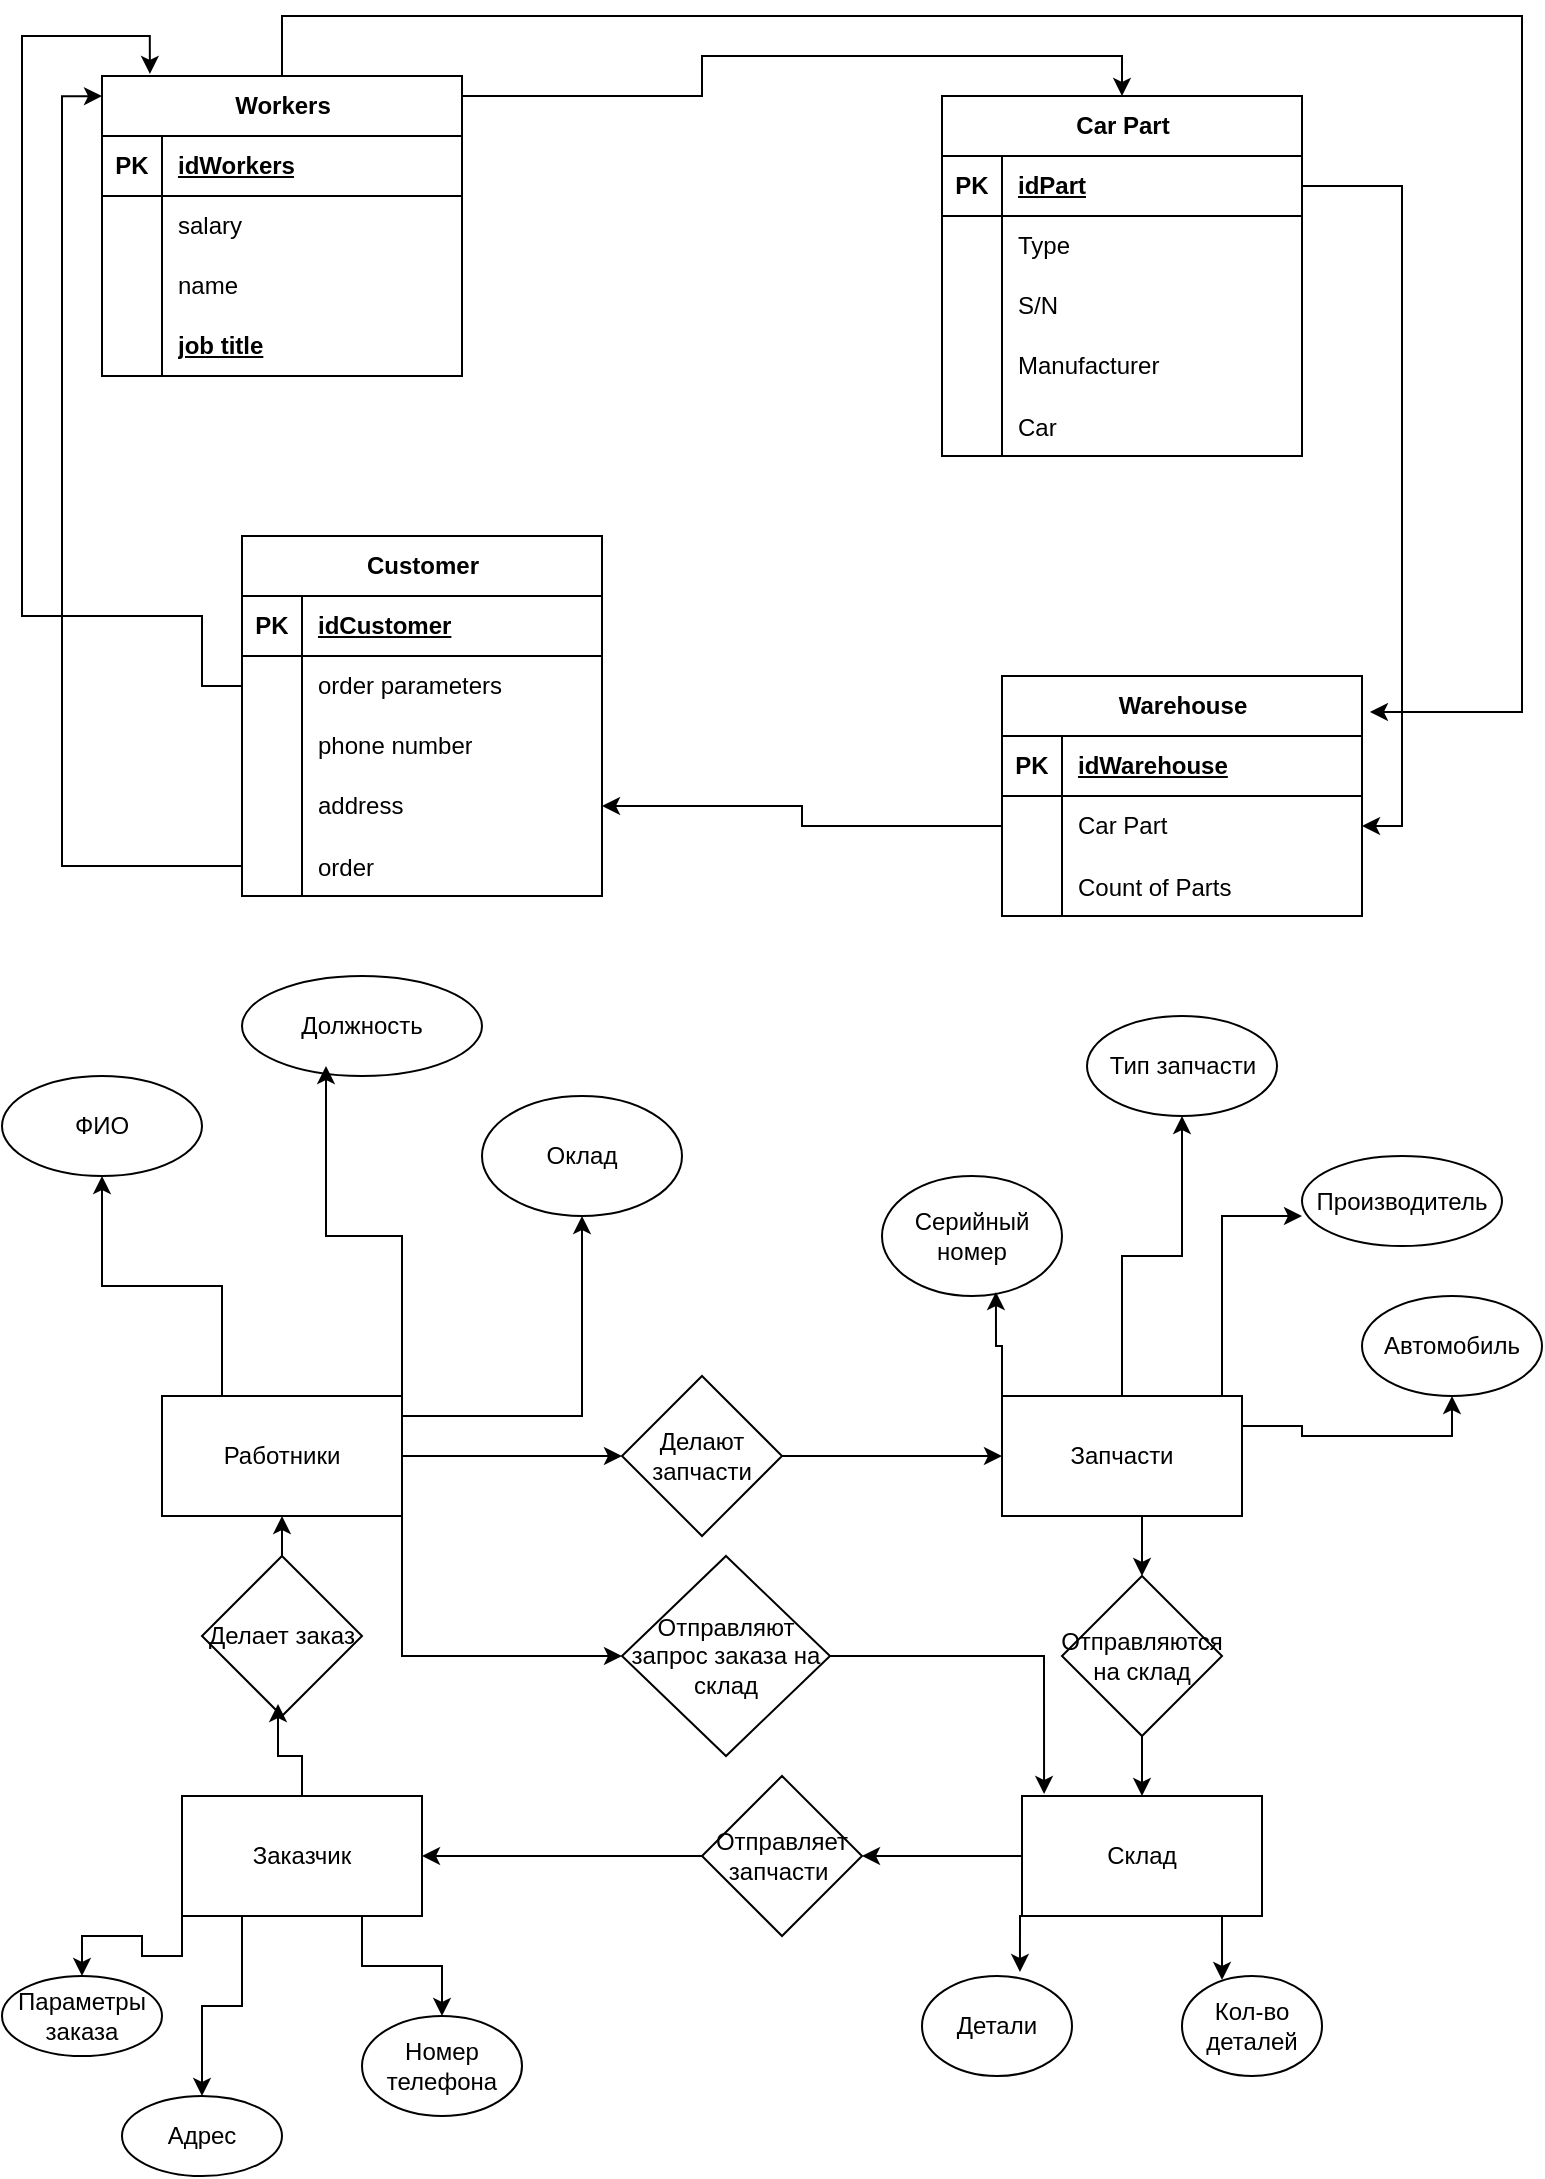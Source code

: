 <mxfile version="26.0.14">
  <diagram name="Страница — 1" id="P5jFS-la0cLFhOFKXk2R">
    <mxGraphModel dx="1290" dy="522" grid="1" gridSize="10" guides="1" tooltips="1" connect="1" arrows="1" fold="1" page="1" pageScale="1" pageWidth="827" pageHeight="1169" math="0" shadow="0">
      <root>
        <mxCell id="0" />
        <mxCell id="1" parent="0" />
        <mxCell id="gmik6YR2Ss4Xsw0ALlSQ-28" value="Workers" style="shape=table;startSize=30;container=1;collapsible=1;childLayout=tableLayout;fixedRows=1;rowLines=0;fontStyle=1;align=center;resizeLast=1;html=1;" parent="1" vertex="1">
          <mxGeometry x="60" y="40" width="180" height="150" as="geometry" />
        </mxCell>
        <mxCell id="gmik6YR2Ss4Xsw0ALlSQ-29" value="" style="shape=tableRow;horizontal=0;startSize=0;swimlaneHead=0;swimlaneBody=0;fillColor=none;collapsible=0;dropTarget=0;points=[[0,0.5],[1,0.5]];portConstraint=eastwest;top=0;left=0;right=0;bottom=1;" parent="gmik6YR2Ss4Xsw0ALlSQ-28" vertex="1">
          <mxGeometry y="30" width="180" height="30" as="geometry" />
        </mxCell>
        <mxCell id="gmik6YR2Ss4Xsw0ALlSQ-30" value="PK" style="shape=partialRectangle;connectable=0;fillColor=none;top=0;left=0;bottom=0;right=0;fontStyle=1;overflow=hidden;whiteSpace=wrap;html=1;" parent="gmik6YR2Ss4Xsw0ALlSQ-29" vertex="1">
          <mxGeometry width="30" height="30" as="geometry">
            <mxRectangle width="30" height="30" as="alternateBounds" />
          </mxGeometry>
        </mxCell>
        <mxCell id="gmik6YR2Ss4Xsw0ALlSQ-31" value="idWorkers" style="shape=partialRectangle;connectable=0;fillColor=none;top=0;left=0;bottom=0;right=0;align=left;spacingLeft=6;fontStyle=5;overflow=hidden;whiteSpace=wrap;html=1;" parent="gmik6YR2Ss4Xsw0ALlSQ-29" vertex="1">
          <mxGeometry x="30" width="150" height="30" as="geometry">
            <mxRectangle width="150" height="30" as="alternateBounds" />
          </mxGeometry>
        </mxCell>
        <mxCell id="gmik6YR2Ss4Xsw0ALlSQ-32" value="" style="shape=tableRow;horizontal=0;startSize=0;swimlaneHead=0;swimlaneBody=0;fillColor=none;collapsible=0;dropTarget=0;points=[[0,0.5],[1,0.5]];portConstraint=eastwest;top=0;left=0;right=0;bottom=0;" parent="gmik6YR2Ss4Xsw0ALlSQ-28" vertex="1">
          <mxGeometry y="60" width="180" height="30" as="geometry" />
        </mxCell>
        <mxCell id="gmik6YR2Ss4Xsw0ALlSQ-33" value="" style="shape=partialRectangle;connectable=0;fillColor=none;top=0;left=0;bottom=0;right=0;editable=1;overflow=hidden;whiteSpace=wrap;html=1;" parent="gmik6YR2Ss4Xsw0ALlSQ-32" vertex="1">
          <mxGeometry width="30" height="30" as="geometry">
            <mxRectangle width="30" height="30" as="alternateBounds" />
          </mxGeometry>
        </mxCell>
        <mxCell id="gmik6YR2Ss4Xsw0ALlSQ-34" value="salary" style="shape=partialRectangle;connectable=0;fillColor=none;top=0;left=0;bottom=0;right=0;align=left;spacingLeft=6;overflow=hidden;whiteSpace=wrap;html=1;" parent="gmik6YR2Ss4Xsw0ALlSQ-32" vertex="1">
          <mxGeometry x="30" width="150" height="30" as="geometry">
            <mxRectangle width="150" height="30" as="alternateBounds" />
          </mxGeometry>
        </mxCell>
        <mxCell id="gmik6YR2Ss4Xsw0ALlSQ-35" value="" style="shape=tableRow;horizontal=0;startSize=0;swimlaneHead=0;swimlaneBody=0;fillColor=none;collapsible=0;dropTarget=0;points=[[0,0.5],[1,0.5]];portConstraint=eastwest;top=0;left=0;right=0;bottom=0;" parent="gmik6YR2Ss4Xsw0ALlSQ-28" vertex="1">
          <mxGeometry y="90" width="180" height="30" as="geometry" />
        </mxCell>
        <mxCell id="gmik6YR2Ss4Xsw0ALlSQ-36" value="" style="shape=partialRectangle;connectable=0;fillColor=none;top=0;left=0;bottom=0;right=0;editable=1;overflow=hidden;whiteSpace=wrap;html=1;" parent="gmik6YR2Ss4Xsw0ALlSQ-35" vertex="1">
          <mxGeometry width="30" height="30" as="geometry">
            <mxRectangle width="30" height="30" as="alternateBounds" />
          </mxGeometry>
        </mxCell>
        <mxCell id="gmik6YR2Ss4Xsw0ALlSQ-37" value="name" style="shape=partialRectangle;connectable=0;fillColor=none;top=0;left=0;bottom=0;right=0;align=left;spacingLeft=6;overflow=hidden;whiteSpace=wrap;html=1;" parent="gmik6YR2Ss4Xsw0ALlSQ-35" vertex="1">
          <mxGeometry x="30" width="150" height="30" as="geometry">
            <mxRectangle width="150" height="30" as="alternateBounds" />
          </mxGeometry>
        </mxCell>
        <mxCell id="gmik6YR2Ss4Xsw0ALlSQ-38" value="" style="shape=tableRow;horizontal=0;startSize=0;swimlaneHead=0;swimlaneBody=0;fillColor=none;collapsible=0;dropTarget=0;points=[[0,0.5],[1,0.5]];portConstraint=eastwest;top=0;left=0;right=0;bottom=0;" parent="gmik6YR2Ss4Xsw0ALlSQ-28" vertex="1">
          <mxGeometry y="120" width="180" height="30" as="geometry" />
        </mxCell>
        <mxCell id="gmik6YR2Ss4Xsw0ALlSQ-39" value="" style="shape=partialRectangle;connectable=0;fillColor=none;top=0;left=0;bottom=0;right=0;editable=1;overflow=hidden;whiteSpace=wrap;html=1;" parent="gmik6YR2Ss4Xsw0ALlSQ-38" vertex="1">
          <mxGeometry width="30" height="30" as="geometry">
            <mxRectangle width="30" height="30" as="alternateBounds" />
          </mxGeometry>
        </mxCell>
        <mxCell id="gmik6YR2Ss4Xsw0ALlSQ-40" value="&lt;span style=&quot;font-weight: 700; text-decoration-line: underline;&quot;&gt;job title&lt;/span&gt;" style="shape=partialRectangle;connectable=0;fillColor=none;top=0;left=0;bottom=0;right=0;align=left;spacingLeft=6;overflow=hidden;whiteSpace=wrap;html=1;" parent="gmik6YR2Ss4Xsw0ALlSQ-38" vertex="1">
          <mxGeometry x="30" width="150" height="30" as="geometry">
            <mxRectangle width="150" height="30" as="alternateBounds" />
          </mxGeometry>
        </mxCell>
        <mxCell id="gmik6YR2Ss4Xsw0ALlSQ-41" value="Car Part" style="shape=table;startSize=30;container=1;collapsible=1;childLayout=tableLayout;fixedRows=1;rowLines=0;fontStyle=1;align=center;resizeLast=1;html=1;" parent="1" vertex="1">
          <mxGeometry x="480" y="50" width="180" height="180" as="geometry" />
        </mxCell>
        <mxCell id="gmik6YR2Ss4Xsw0ALlSQ-42" value="" style="shape=tableRow;horizontal=0;startSize=0;swimlaneHead=0;swimlaneBody=0;fillColor=none;collapsible=0;dropTarget=0;points=[[0,0.5],[1,0.5]];portConstraint=eastwest;top=0;left=0;right=0;bottom=1;" parent="gmik6YR2Ss4Xsw0ALlSQ-41" vertex="1">
          <mxGeometry y="30" width="180" height="30" as="geometry" />
        </mxCell>
        <mxCell id="gmik6YR2Ss4Xsw0ALlSQ-43" value="PK" style="shape=partialRectangle;connectable=0;fillColor=none;top=0;left=0;bottom=0;right=0;fontStyle=1;overflow=hidden;whiteSpace=wrap;html=1;" parent="gmik6YR2Ss4Xsw0ALlSQ-42" vertex="1">
          <mxGeometry width="30" height="30" as="geometry">
            <mxRectangle width="30" height="30" as="alternateBounds" />
          </mxGeometry>
        </mxCell>
        <mxCell id="gmik6YR2Ss4Xsw0ALlSQ-44" value="idPart" style="shape=partialRectangle;connectable=0;fillColor=none;top=0;left=0;bottom=0;right=0;align=left;spacingLeft=6;fontStyle=5;overflow=hidden;whiteSpace=wrap;html=1;" parent="gmik6YR2Ss4Xsw0ALlSQ-42" vertex="1">
          <mxGeometry x="30" width="150" height="30" as="geometry">
            <mxRectangle width="150" height="30" as="alternateBounds" />
          </mxGeometry>
        </mxCell>
        <mxCell id="gmik6YR2Ss4Xsw0ALlSQ-45" value="" style="shape=tableRow;horizontal=0;startSize=0;swimlaneHead=0;swimlaneBody=0;fillColor=none;collapsible=0;dropTarget=0;points=[[0,0.5],[1,0.5]];portConstraint=eastwest;top=0;left=0;right=0;bottom=0;" parent="gmik6YR2Ss4Xsw0ALlSQ-41" vertex="1">
          <mxGeometry y="60" width="180" height="30" as="geometry" />
        </mxCell>
        <mxCell id="gmik6YR2Ss4Xsw0ALlSQ-46" value="" style="shape=partialRectangle;connectable=0;fillColor=none;top=0;left=0;bottom=0;right=0;editable=1;overflow=hidden;whiteSpace=wrap;html=1;" parent="gmik6YR2Ss4Xsw0ALlSQ-45" vertex="1">
          <mxGeometry width="30" height="30" as="geometry">
            <mxRectangle width="30" height="30" as="alternateBounds" />
          </mxGeometry>
        </mxCell>
        <mxCell id="gmik6YR2Ss4Xsw0ALlSQ-47" value="Type" style="shape=partialRectangle;connectable=0;fillColor=none;top=0;left=0;bottom=0;right=0;align=left;spacingLeft=6;overflow=hidden;whiteSpace=wrap;html=1;" parent="gmik6YR2Ss4Xsw0ALlSQ-45" vertex="1">
          <mxGeometry x="30" width="150" height="30" as="geometry">
            <mxRectangle width="150" height="30" as="alternateBounds" />
          </mxGeometry>
        </mxCell>
        <mxCell id="gmik6YR2Ss4Xsw0ALlSQ-48" value="" style="shape=tableRow;horizontal=0;startSize=0;swimlaneHead=0;swimlaneBody=0;fillColor=none;collapsible=0;dropTarget=0;points=[[0,0.5],[1,0.5]];portConstraint=eastwest;top=0;left=0;right=0;bottom=0;" parent="gmik6YR2Ss4Xsw0ALlSQ-41" vertex="1">
          <mxGeometry y="90" width="180" height="30" as="geometry" />
        </mxCell>
        <mxCell id="gmik6YR2Ss4Xsw0ALlSQ-49" value="" style="shape=partialRectangle;connectable=0;fillColor=none;top=0;left=0;bottom=0;right=0;editable=1;overflow=hidden;whiteSpace=wrap;html=1;" parent="gmik6YR2Ss4Xsw0ALlSQ-48" vertex="1">
          <mxGeometry width="30" height="30" as="geometry">
            <mxRectangle width="30" height="30" as="alternateBounds" />
          </mxGeometry>
        </mxCell>
        <mxCell id="gmik6YR2Ss4Xsw0ALlSQ-50" value="S/N" style="shape=partialRectangle;connectable=0;fillColor=none;top=0;left=0;bottom=0;right=0;align=left;spacingLeft=6;overflow=hidden;whiteSpace=wrap;html=1;" parent="gmik6YR2Ss4Xsw0ALlSQ-48" vertex="1">
          <mxGeometry x="30" width="150" height="30" as="geometry">
            <mxRectangle width="150" height="30" as="alternateBounds" />
          </mxGeometry>
        </mxCell>
        <mxCell id="gmik6YR2Ss4Xsw0ALlSQ-51" value="" style="shape=tableRow;horizontal=0;startSize=0;swimlaneHead=0;swimlaneBody=0;fillColor=none;collapsible=0;dropTarget=0;points=[[0,0.5],[1,0.5]];portConstraint=eastwest;top=0;left=0;right=0;bottom=0;" parent="gmik6YR2Ss4Xsw0ALlSQ-41" vertex="1">
          <mxGeometry y="120" width="180" height="30" as="geometry" />
        </mxCell>
        <mxCell id="gmik6YR2Ss4Xsw0ALlSQ-52" value="" style="shape=partialRectangle;connectable=0;fillColor=none;top=0;left=0;bottom=0;right=0;editable=1;overflow=hidden;whiteSpace=wrap;html=1;" parent="gmik6YR2Ss4Xsw0ALlSQ-51" vertex="1">
          <mxGeometry width="30" height="30" as="geometry">
            <mxRectangle width="30" height="30" as="alternateBounds" />
          </mxGeometry>
        </mxCell>
        <mxCell id="gmik6YR2Ss4Xsw0ALlSQ-53" value="Manufacturer" style="shape=partialRectangle;connectable=0;fillColor=none;top=0;left=0;bottom=0;right=0;align=left;spacingLeft=6;overflow=hidden;whiteSpace=wrap;html=1;" parent="gmik6YR2Ss4Xsw0ALlSQ-51" vertex="1">
          <mxGeometry x="30" width="150" height="30" as="geometry">
            <mxRectangle width="150" height="30" as="alternateBounds" />
          </mxGeometry>
        </mxCell>
        <mxCell id="gmik6YR2Ss4Xsw0ALlSQ-90" value="" style="shape=tableRow;horizontal=0;startSize=0;swimlaneHead=0;swimlaneBody=0;fillColor=none;collapsible=0;dropTarget=0;points=[[0,0.5],[1,0.5]];portConstraint=eastwest;top=0;left=0;right=0;bottom=0;" parent="gmik6YR2Ss4Xsw0ALlSQ-41" vertex="1">
          <mxGeometry y="150" width="180" height="30" as="geometry" />
        </mxCell>
        <mxCell id="gmik6YR2Ss4Xsw0ALlSQ-91" value="" style="shape=partialRectangle;connectable=0;fillColor=none;top=0;left=0;bottom=0;right=0;editable=1;overflow=hidden;" parent="gmik6YR2Ss4Xsw0ALlSQ-90" vertex="1">
          <mxGeometry width="30" height="30" as="geometry">
            <mxRectangle width="30" height="30" as="alternateBounds" />
          </mxGeometry>
        </mxCell>
        <mxCell id="gmik6YR2Ss4Xsw0ALlSQ-92" value="Car" style="shape=partialRectangle;connectable=0;fillColor=none;top=0;left=0;bottom=0;right=0;align=left;spacingLeft=6;overflow=hidden;" parent="gmik6YR2Ss4Xsw0ALlSQ-90" vertex="1">
          <mxGeometry x="30" width="150" height="30" as="geometry">
            <mxRectangle width="150" height="30" as="alternateBounds" />
          </mxGeometry>
        </mxCell>
        <mxCell id="gmik6YR2Ss4Xsw0ALlSQ-54" value="Customer" style="shape=table;startSize=30;container=1;collapsible=1;childLayout=tableLayout;fixedRows=1;rowLines=0;fontStyle=1;align=center;resizeLast=1;html=1;" parent="1" vertex="1">
          <mxGeometry x="130" y="270" width="180" height="180" as="geometry" />
        </mxCell>
        <mxCell id="gmik6YR2Ss4Xsw0ALlSQ-55" value="" style="shape=tableRow;horizontal=0;startSize=0;swimlaneHead=0;swimlaneBody=0;fillColor=none;collapsible=0;dropTarget=0;points=[[0,0.5],[1,0.5]];portConstraint=eastwest;top=0;left=0;right=0;bottom=1;" parent="gmik6YR2Ss4Xsw0ALlSQ-54" vertex="1">
          <mxGeometry y="30" width="180" height="30" as="geometry" />
        </mxCell>
        <mxCell id="gmik6YR2Ss4Xsw0ALlSQ-56" value="PK" style="shape=partialRectangle;connectable=0;fillColor=none;top=0;left=0;bottom=0;right=0;fontStyle=1;overflow=hidden;whiteSpace=wrap;html=1;" parent="gmik6YR2Ss4Xsw0ALlSQ-55" vertex="1">
          <mxGeometry width="30" height="30" as="geometry">
            <mxRectangle width="30" height="30" as="alternateBounds" />
          </mxGeometry>
        </mxCell>
        <mxCell id="gmik6YR2Ss4Xsw0ALlSQ-57" value="idCustomer" style="shape=partialRectangle;connectable=0;fillColor=none;top=0;left=0;bottom=0;right=0;align=left;spacingLeft=6;fontStyle=5;overflow=hidden;whiteSpace=wrap;html=1;" parent="gmik6YR2Ss4Xsw0ALlSQ-55" vertex="1">
          <mxGeometry x="30" width="150" height="30" as="geometry">
            <mxRectangle width="150" height="30" as="alternateBounds" />
          </mxGeometry>
        </mxCell>
        <mxCell id="gmik6YR2Ss4Xsw0ALlSQ-58" value="" style="shape=tableRow;horizontal=0;startSize=0;swimlaneHead=0;swimlaneBody=0;fillColor=none;collapsible=0;dropTarget=0;points=[[0,0.5],[1,0.5]];portConstraint=eastwest;top=0;left=0;right=0;bottom=0;" parent="gmik6YR2Ss4Xsw0ALlSQ-54" vertex="1">
          <mxGeometry y="60" width="180" height="30" as="geometry" />
        </mxCell>
        <mxCell id="gmik6YR2Ss4Xsw0ALlSQ-59" value="" style="shape=partialRectangle;connectable=0;fillColor=none;top=0;left=0;bottom=0;right=0;editable=1;overflow=hidden;whiteSpace=wrap;html=1;" parent="gmik6YR2Ss4Xsw0ALlSQ-58" vertex="1">
          <mxGeometry width="30" height="30" as="geometry">
            <mxRectangle width="30" height="30" as="alternateBounds" />
          </mxGeometry>
        </mxCell>
        <mxCell id="gmik6YR2Ss4Xsw0ALlSQ-60" value="order parameters" style="shape=partialRectangle;connectable=0;fillColor=none;top=0;left=0;bottom=0;right=0;align=left;spacingLeft=6;overflow=hidden;whiteSpace=wrap;html=1;" parent="gmik6YR2Ss4Xsw0ALlSQ-58" vertex="1">
          <mxGeometry x="30" width="150" height="30" as="geometry">
            <mxRectangle width="150" height="30" as="alternateBounds" />
          </mxGeometry>
        </mxCell>
        <mxCell id="gmik6YR2Ss4Xsw0ALlSQ-61" value="" style="shape=tableRow;horizontal=0;startSize=0;swimlaneHead=0;swimlaneBody=0;fillColor=none;collapsible=0;dropTarget=0;points=[[0,0.5],[1,0.5]];portConstraint=eastwest;top=0;left=0;right=0;bottom=0;" parent="gmik6YR2Ss4Xsw0ALlSQ-54" vertex="1">
          <mxGeometry y="90" width="180" height="30" as="geometry" />
        </mxCell>
        <mxCell id="gmik6YR2Ss4Xsw0ALlSQ-62" value="" style="shape=partialRectangle;connectable=0;fillColor=none;top=0;left=0;bottom=0;right=0;editable=1;overflow=hidden;whiteSpace=wrap;html=1;" parent="gmik6YR2Ss4Xsw0ALlSQ-61" vertex="1">
          <mxGeometry width="30" height="30" as="geometry">
            <mxRectangle width="30" height="30" as="alternateBounds" />
          </mxGeometry>
        </mxCell>
        <mxCell id="gmik6YR2Ss4Xsw0ALlSQ-63" value="phone number" style="shape=partialRectangle;connectable=0;fillColor=none;top=0;left=0;bottom=0;right=0;align=left;spacingLeft=6;overflow=hidden;whiteSpace=wrap;html=1;" parent="gmik6YR2Ss4Xsw0ALlSQ-61" vertex="1">
          <mxGeometry x="30" width="150" height="30" as="geometry">
            <mxRectangle width="150" height="30" as="alternateBounds" />
          </mxGeometry>
        </mxCell>
        <mxCell id="gmik6YR2Ss4Xsw0ALlSQ-64" value="" style="shape=tableRow;horizontal=0;startSize=0;swimlaneHead=0;swimlaneBody=0;fillColor=none;collapsible=0;dropTarget=0;points=[[0,0.5],[1,0.5]];portConstraint=eastwest;top=0;left=0;right=0;bottom=0;" parent="gmik6YR2Ss4Xsw0ALlSQ-54" vertex="1">
          <mxGeometry y="120" width="180" height="30" as="geometry" />
        </mxCell>
        <mxCell id="gmik6YR2Ss4Xsw0ALlSQ-65" value="" style="shape=partialRectangle;connectable=0;fillColor=none;top=0;left=0;bottom=0;right=0;editable=1;overflow=hidden;whiteSpace=wrap;html=1;" parent="gmik6YR2Ss4Xsw0ALlSQ-64" vertex="1">
          <mxGeometry width="30" height="30" as="geometry">
            <mxRectangle width="30" height="30" as="alternateBounds" />
          </mxGeometry>
        </mxCell>
        <mxCell id="gmik6YR2Ss4Xsw0ALlSQ-66" value="address" style="shape=partialRectangle;connectable=0;fillColor=none;top=0;left=0;bottom=0;right=0;align=left;spacingLeft=6;overflow=hidden;whiteSpace=wrap;html=1;" parent="gmik6YR2Ss4Xsw0ALlSQ-64" vertex="1">
          <mxGeometry x="30" width="150" height="30" as="geometry">
            <mxRectangle width="150" height="30" as="alternateBounds" />
          </mxGeometry>
        </mxCell>
        <mxCell id="gmik6YR2Ss4Xsw0ALlSQ-144" value="" style="shape=tableRow;horizontal=0;startSize=0;swimlaneHead=0;swimlaneBody=0;fillColor=none;collapsible=0;dropTarget=0;points=[[0,0.5],[1,0.5]];portConstraint=eastwest;top=0;left=0;right=0;bottom=0;" parent="gmik6YR2Ss4Xsw0ALlSQ-54" vertex="1">
          <mxGeometry y="150" width="180" height="30" as="geometry" />
        </mxCell>
        <mxCell id="gmik6YR2Ss4Xsw0ALlSQ-145" value="" style="shape=partialRectangle;connectable=0;fillColor=none;top=0;left=0;bottom=0;right=0;editable=1;overflow=hidden;" parent="gmik6YR2Ss4Xsw0ALlSQ-144" vertex="1">
          <mxGeometry width="30" height="30" as="geometry">
            <mxRectangle width="30" height="30" as="alternateBounds" />
          </mxGeometry>
        </mxCell>
        <mxCell id="gmik6YR2Ss4Xsw0ALlSQ-146" value="order" style="shape=partialRectangle;connectable=0;fillColor=none;top=0;left=0;bottom=0;right=0;align=left;spacingLeft=6;overflow=hidden;" parent="gmik6YR2Ss4Xsw0ALlSQ-144" vertex="1">
          <mxGeometry x="30" width="150" height="30" as="geometry">
            <mxRectangle width="150" height="30" as="alternateBounds" />
          </mxGeometry>
        </mxCell>
        <mxCell id="gmik6YR2Ss4Xsw0ALlSQ-67" value="Warehouse" style="shape=table;startSize=30;container=1;collapsible=1;childLayout=tableLayout;fixedRows=1;rowLines=0;fontStyle=1;align=center;resizeLast=1;html=1;" parent="1" vertex="1">
          <mxGeometry x="510" y="340" width="180" height="120" as="geometry" />
        </mxCell>
        <mxCell id="gmik6YR2Ss4Xsw0ALlSQ-68" value="" style="shape=tableRow;horizontal=0;startSize=0;swimlaneHead=0;swimlaneBody=0;fillColor=none;collapsible=0;dropTarget=0;points=[[0,0.5],[1,0.5]];portConstraint=eastwest;top=0;left=0;right=0;bottom=1;" parent="gmik6YR2Ss4Xsw0ALlSQ-67" vertex="1">
          <mxGeometry y="30" width="180" height="30" as="geometry" />
        </mxCell>
        <mxCell id="gmik6YR2Ss4Xsw0ALlSQ-69" value="PK" style="shape=partialRectangle;connectable=0;fillColor=none;top=0;left=0;bottom=0;right=0;fontStyle=1;overflow=hidden;whiteSpace=wrap;html=1;" parent="gmik6YR2Ss4Xsw0ALlSQ-68" vertex="1">
          <mxGeometry width="30" height="30" as="geometry">
            <mxRectangle width="30" height="30" as="alternateBounds" />
          </mxGeometry>
        </mxCell>
        <mxCell id="gmik6YR2Ss4Xsw0ALlSQ-70" value="idWarehouse" style="shape=partialRectangle;connectable=0;fillColor=none;top=0;left=0;bottom=0;right=0;align=left;spacingLeft=6;fontStyle=5;overflow=hidden;whiteSpace=wrap;html=1;" parent="gmik6YR2Ss4Xsw0ALlSQ-68" vertex="1">
          <mxGeometry x="30" width="150" height="30" as="geometry">
            <mxRectangle width="150" height="30" as="alternateBounds" />
          </mxGeometry>
        </mxCell>
        <mxCell id="gmik6YR2Ss4Xsw0ALlSQ-74" value="" style="shape=tableRow;horizontal=0;startSize=0;swimlaneHead=0;swimlaneBody=0;fillColor=none;collapsible=0;dropTarget=0;points=[[0,0.5],[1,0.5]];portConstraint=eastwest;top=0;left=0;right=0;bottom=0;" parent="gmik6YR2Ss4Xsw0ALlSQ-67" vertex="1">
          <mxGeometry y="60" width="180" height="30" as="geometry" />
        </mxCell>
        <mxCell id="gmik6YR2Ss4Xsw0ALlSQ-75" value="" style="shape=partialRectangle;connectable=0;fillColor=none;top=0;left=0;bottom=0;right=0;editable=1;overflow=hidden;whiteSpace=wrap;html=1;" parent="gmik6YR2Ss4Xsw0ALlSQ-74" vertex="1">
          <mxGeometry width="30" height="30" as="geometry">
            <mxRectangle width="30" height="30" as="alternateBounds" />
          </mxGeometry>
        </mxCell>
        <mxCell id="gmik6YR2Ss4Xsw0ALlSQ-76" value="Car Part" style="shape=partialRectangle;connectable=0;fillColor=none;top=0;left=0;bottom=0;right=0;align=left;spacingLeft=6;overflow=hidden;whiteSpace=wrap;html=1;" parent="gmik6YR2Ss4Xsw0ALlSQ-74" vertex="1">
          <mxGeometry x="30" width="150" height="30" as="geometry">
            <mxRectangle width="150" height="30" as="alternateBounds" />
          </mxGeometry>
        </mxCell>
        <mxCell id="gmik6YR2Ss4Xsw0ALlSQ-99" value="" style="shape=tableRow;horizontal=0;startSize=0;swimlaneHead=0;swimlaneBody=0;fillColor=none;collapsible=0;dropTarget=0;points=[[0,0.5],[1,0.5]];portConstraint=eastwest;top=0;left=0;right=0;bottom=0;" parent="gmik6YR2Ss4Xsw0ALlSQ-67" vertex="1">
          <mxGeometry y="90" width="180" height="30" as="geometry" />
        </mxCell>
        <mxCell id="gmik6YR2Ss4Xsw0ALlSQ-100" value="" style="shape=partialRectangle;connectable=0;fillColor=none;top=0;left=0;bottom=0;right=0;editable=1;overflow=hidden;" parent="gmik6YR2Ss4Xsw0ALlSQ-99" vertex="1">
          <mxGeometry width="30" height="30" as="geometry">
            <mxRectangle width="30" height="30" as="alternateBounds" />
          </mxGeometry>
        </mxCell>
        <mxCell id="gmik6YR2Ss4Xsw0ALlSQ-101" value="Count of Parts" style="shape=partialRectangle;connectable=0;fillColor=none;top=0;left=0;bottom=0;right=0;align=left;spacingLeft=6;overflow=hidden;" parent="gmik6YR2Ss4Xsw0ALlSQ-99" vertex="1">
          <mxGeometry x="30" width="150" height="30" as="geometry">
            <mxRectangle width="150" height="30" as="alternateBounds" />
          </mxGeometry>
        </mxCell>
        <mxCell id="gmik6YR2Ss4Xsw0ALlSQ-94" style="edgeStyle=orthogonalEdgeStyle;rounded=0;orthogonalLoop=1;jettySize=auto;html=1;exitX=1;exitY=0.5;exitDx=0;exitDy=0;entryX=0.5;entryY=0;entryDx=0;entryDy=0;" parent="1" source="gmik6YR2Ss4Xsw0ALlSQ-35" target="gmik6YR2Ss4Xsw0ALlSQ-41" edge="1">
          <mxGeometry relative="1" as="geometry">
            <Array as="points">
              <mxPoint x="240" y="50" />
              <mxPoint x="360" y="50" />
              <mxPoint x="360" y="30" />
              <mxPoint x="570" y="30" />
            </Array>
          </mxGeometry>
        </mxCell>
        <mxCell id="gmik6YR2Ss4Xsw0ALlSQ-102" style="edgeStyle=orthogonalEdgeStyle;rounded=0;orthogonalLoop=1;jettySize=auto;html=1;entryX=1;entryY=0.5;entryDx=0;entryDy=0;" parent="1" source="gmik6YR2Ss4Xsw0ALlSQ-74" target="gmik6YR2Ss4Xsw0ALlSQ-64" edge="1">
          <mxGeometry relative="1" as="geometry" />
        </mxCell>
        <mxCell id="gmik6YR2Ss4Xsw0ALlSQ-109" style="edgeStyle=orthogonalEdgeStyle;rounded=0;orthogonalLoop=1;jettySize=auto;html=1;exitX=0.25;exitY=0;exitDx=0;exitDy=0;entryX=0.5;entryY=1;entryDx=0;entryDy=0;" parent="1" source="gmik6YR2Ss4Xsw0ALlSQ-103" target="gmik6YR2Ss4Xsw0ALlSQ-107" edge="1">
          <mxGeometry relative="1" as="geometry" />
        </mxCell>
        <mxCell id="gmik6YR2Ss4Xsw0ALlSQ-112" style="edgeStyle=orthogonalEdgeStyle;rounded=0;orthogonalLoop=1;jettySize=auto;html=1;exitX=1;exitY=0.25;exitDx=0;exitDy=0;" parent="1" source="gmik6YR2Ss4Xsw0ALlSQ-103" target="gmik6YR2Ss4Xsw0ALlSQ-111" edge="1">
          <mxGeometry relative="1" as="geometry">
            <Array as="points">
              <mxPoint x="210" y="710" />
              <mxPoint x="300" y="710" />
            </Array>
          </mxGeometry>
        </mxCell>
        <mxCell id="gmik6YR2Ss4Xsw0ALlSQ-116" style="edgeStyle=orthogonalEdgeStyle;rounded=0;orthogonalLoop=1;jettySize=auto;html=1;exitX=1;exitY=0.5;exitDx=0;exitDy=0;entryX=0;entryY=0.5;entryDx=0;entryDy=0;" parent="1" source="gmik6YR2Ss4Xsw0ALlSQ-103" target="gmik6YR2Ss4Xsw0ALlSQ-113" edge="1">
          <mxGeometry relative="1" as="geometry" />
        </mxCell>
        <mxCell id="gmik6YR2Ss4Xsw0ALlSQ-149" style="edgeStyle=orthogonalEdgeStyle;rounded=0;orthogonalLoop=1;jettySize=auto;html=1;exitX=1;exitY=1;exitDx=0;exitDy=0;entryX=0;entryY=0.5;entryDx=0;entryDy=0;" parent="1" source="gmik6YR2Ss4Xsw0ALlSQ-103" target="gmik6YR2Ss4Xsw0ALlSQ-148" edge="1">
          <mxGeometry relative="1" as="geometry" />
        </mxCell>
        <mxCell id="gmik6YR2Ss4Xsw0ALlSQ-103" value="Работники" style="rounded=0;whiteSpace=wrap;html=1;" parent="1" vertex="1">
          <mxGeometry x="90" y="700" width="120" height="60" as="geometry" />
        </mxCell>
        <mxCell id="gmik6YR2Ss4Xsw0ALlSQ-118" style="edgeStyle=orthogonalEdgeStyle;rounded=0;orthogonalLoop=1;jettySize=auto;html=1;exitX=0.5;exitY=1;exitDx=0;exitDy=0;entryX=0.5;entryY=0;entryDx=0;entryDy=0;" parent="1" source="gmik6YR2Ss4Xsw0ALlSQ-104" target="gmik6YR2Ss4Xsw0ALlSQ-115" edge="1">
          <mxGeometry relative="1" as="geometry" />
        </mxCell>
        <mxCell id="gmik6YR2Ss4Xsw0ALlSQ-138" style="edgeStyle=orthogonalEdgeStyle;rounded=0;orthogonalLoop=1;jettySize=auto;html=1;exitX=0.5;exitY=0;exitDx=0;exitDy=0;" parent="1" source="gmik6YR2Ss4Xsw0ALlSQ-104" target="gmik6YR2Ss4Xsw0ALlSQ-134" edge="1">
          <mxGeometry relative="1" as="geometry" />
        </mxCell>
        <mxCell id="gmik6YR2Ss4Xsw0ALlSQ-140" style="edgeStyle=orthogonalEdgeStyle;rounded=0;orthogonalLoop=1;jettySize=auto;html=1;exitX=1;exitY=0.25;exitDx=0;exitDy=0;entryX=0.5;entryY=1;entryDx=0;entryDy=0;" parent="1" source="gmik6YR2Ss4Xsw0ALlSQ-104" target="gmik6YR2Ss4Xsw0ALlSQ-136" edge="1">
          <mxGeometry relative="1" as="geometry" />
        </mxCell>
        <mxCell id="gmik6YR2Ss4Xsw0ALlSQ-104" value="Запчасти" style="rounded=0;whiteSpace=wrap;html=1;" parent="1" vertex="1">
          <mxGeometry x="510" y="700" width="120" height="60" as="geometry" />
        </mxCell>
        <mxCell id="gmik6YR2Ss4Xsw0ALlSQ-141" style="edgeStyle=orthogonalEdgeStyle;rounded=0;orthogonalLoop=1;jettySize=auto;html=1;exitX=0;exitY=1;exitDx=0;exitDy=0;entryX=0.5;entryY=0;entryDx=0;entryDy=0;" parent="1" source="gmik6YR2Ss4Xsw0ALlSQ-105" target="gmik6YR2Ss4Xsw0ALlSQ-126" edge="1">
          <mxGeometry relative="1" as="geometry" />
        </mxCell>
        <mxCell id="gmik6YR2Ss4Xsw0ALlSQ-142" style="edgeStyle=orthogonalEdgeStyle;rounded=0;orthogonalLoop=1;jettySize=auto;html=1;exitX=0.25;exitY=1;exitDx=0;exitDy=0;entryX=0.5;entryY=0;entryDx=0;entryDy=0;" parent="1" source="gmik6YR2Ss4Xsw0ALlSQ-105" target="gmik6YR2Ss4Xsw0ALlSQ-127" edge="1">
          <mxGeometry relative="1" as="geometry" />
        </mxCell>
        <mxCell id="gmik6YR2Ss4Xsw0ALlSQ-143" style="edgeStyle=orthogonalEdgeStyle;rounded=0;orthogonalLoop=1;jettySize=auto;html=1;exitX=0.75;exitY=1;exitDx=0;exitDy=0;entryX=0.5;entryY=0;entryDx=0;entryDy=0;" parent="1" source="gmik6YR2Ss4Xsw0ALlSQ-105" target="gmik6YR2Ss4Xsw0ALlSQ-128" edge="1">
          <mxGeometry relative="1" as="geometry" />
        </mxCell>
        <mxCell id="gmik6YR2Ss4Xsw0ALlSQ-105" value="Заказчик" style="rounded=0;whiteSpace=wrap;html=1;" parent="1" vertex="1">
          <mxGeometry x="100" y="900" width="120" height="60" as="geometry" />
        </mxCell>
        <mxCell id="gmik6YR2Ss4Xsw0ALlSQ-120" style="edgeStyle=orthogonalEdgeStyle;rounded=0;orthogonalLoop=1;jettySize=auto;html=1;exitX=0;exitY=0.5;exitDx=0;exitDy=0;entryX=1;entryY=0.5;entryDx=0;entryDy=0;" parent="1" source="gmik6YR2Ss4Xsw0ALlSQ-106" target="gmik6YR2Ss4Xsw0ALlSQ-114" edge="1">
          <mxGeometry relative="1" as="geometry" />
        </mxCell>
        <mxCell id="gmik6YR2Ss4Xsw0ALlSQ-106" value="Склад" style="rounded=0;whiteSpace=wrap;html=1;" parent="1" vertex="1">
          <mxGeometry x="520" y="900" width="120" height="60" as="geometry" />
        </mxCell>
        <mxCell id="gmik6YR2Ss4Xsw0ALlSQ-107" value="ФИО" style="ellipse;whiteSpace=wrap;html=1;" parent="1" vertex="1">
          <mxGeometry x="10" y="540" width="100" height="50" as="geometry" />
        </mxCell>
        <mxCell id="gmik6YR2Ss4Xsw0ALlSQ-108" value="Должность" style="ellipse;whiteSpace=wrap;html=1;" parent="1" vertex="1">
          <mxGeometry x="130" y="490" width="120" height="50" as="geometry" />
        </mxCell>
        <mxCell id="gmik6YR2Ss4Xsw0ALlSQ-110" style="edgeStyle=orthogonalEdgeStyle;rounded=0;orthogonalLoop=1;jettySize=auto;html=1;exitX=1;exitY=0;exitDx=0;exitDy=0;entryX=0.35;entryY=0.9;entryDx=0;entryDy=0;entryPerimeter=0;" parent="1" source="gmik6YR2Ss4Xsw0ALlSQ-103" target="gmik6YR2Ss4Xsw0ALlSQ-108" edge="1">
          <mxGeometry relative="1" as="geometry" />
        </mxCell>
        <mxCell id="gmik6YR2Ss4Xsw0ALlSQ-111" value="Оклад" style="ellipse;whiteSpace=wrap;html=1;" parent="1" vertex="1">
          <mxGeometry x="250" y="550" width="100" height="60" as="geometry" />
        </mxCell>
        <mxCell id="gmik6YR2Ss4Xsw0ALlSQ-117" style="edgeStyle=orthogonalEdgeStyle;rounded=0;orthogonalLoop=1;jettySize=auto;html=1;exitX=1;exitY=0.5;exitDx=0;exitDy=0;entryX=0;entryY=0.5;entryDx=0;entryDy=0;" parent="1" source="gmik6YR2Ss4Xsw0ALlSQ-113" target="gmik6YR2Ss4Xsw0ALlSQ-104" edge="1">
          <mxGeometry relative="1" as="geometry" />
        </mxCell>
        <mxCell id="gmik6YR2Ss4Xsw0ALlSQ-113" value="Делают запчасти" style="rhombus;whiteSpace=wrap;html=1;" parent="1" vertex="1">
          <mxGeometry x="320" y="690" width="80" height="80" as="geometry" />
        </mxCell>
        <mxCell id="gmik6YR2Ss4Xsw0ALlSQ-121" style="edgeStyle=orthogonalEdgeStyle;rounded=0;orthogonalLoop=1;jettySize=auto;html=1;exitX=0;exitY=0.5;exitDx=0;exitDy=0;entryX=1;entryY=0.5;entryDx=0;entryDy=0;" parent="1" source="gmik6YR2Ss4Xsw0ALlSQ-114" target="gmik6YR2Ss4Xsw0ALlSQ-105" edge="1">
          <mxGeometry relative="1" as="geometry" />
        </mxCell>
        <mxCell id="gmik6YR2Ss4Xsw0ALlSQ-114" value="Отправляет запчасти&amp;nbsp;" style="rhombus;whiteSpace=wrap;html=1;" parent="1" vertex="1">
          <mxGeometry x="360" y="890" width="80" height="80" as="geometry" />
        </mxCell>
        <mxCell id="gmik6YR2Ss4Xsw0ALlSQ-119" style="edgeStyle=orthogonalEdgeStyle;rounded=0;orthogonalLoop=1;jettySize=auto;html=1;exitX=0.5;exitY=1;exitDx=0;exitDy=0;entryX=0.5;entryY=0;entryDx=0;entryDy=0;" parent="1" source="gmik6YR2Ss4Xsw0ALlSQ-115" target="gmik6YR2Ss4Xsw0ALlSQ-106" edge="1">
          <mxGeometry relative="1" as="geometry" />
        </mxCell>
        <mxCell id="gmik6YR2Ss4Xsw0ALlSQ-115" value="Отправляются на склад" style="rhombus;whiteSpace=wrap;html=1;" parent="1" vertex="1">
          <mxGeometry x="540" y="790" width="80" height="80" as="geometry" />
        </mxCell>
        <mxCell id="gmik6YR2Ss4Xsw0ALlSQ-124" style="edgeStyle=orthogonalEdgeStyle;rounded=0;orthogonalLoop=1;jettySize=auto;html=1;exitX=0.5;exitY=0;exitDx=0;exitDy=0;entryX=0.5;entryY=1;entryDx=0;entryDy=0;" parent="1" source="gmik6YR2Ss4Xsw0ALlSQ-122" target="gmik6YR2Ss4Xsw0ALlSQ-103" edge="1">
          <mxGeometry relative="1" as="geometry" />
        </mxCell>
        <mxCell id="gmik6YR2Ss4Xsw0ALlSQ-122" value="Делает заказ" style="rhombus;whiteSpace=wrap;html=1;" parent="1" vertex="1">
          <mxGeometry x="110" y="780" width="80" height="80" as="geometry" />
        </mxCell>
        <mxCell id="gmik6YR2Ss4Xsw0ALlSQ-125" style="edgeStyle=orthogonalEdgeStyle;rounded=0;orthogonalLoop=1;jettySize=auto;html=1;exitX=0.5;exitY=0;exitDx=0;exitDy=0;entryX=0.475;entryY=0.925;entryDx=0;entryDy=0;entryPerimeter=0;" parent="1" source="gmik6YR2Ss4Xsw0ALlSQ-105" target="gmik6YR2Ss4Xsw0ALlSQ-122" edge="1">
          <mxGeometry relative="1" as="geometry" />
        </mxCell>
        <mxCell id="gmik6YR2Ss4Xsw0ALlSQ-126" value="Параметры заказа" style="ellipse;whiteSpace=wrap;html=1;" parent="1" vertex="1">
          <mxGeometry x="10" y="990" width="80" height="40" as="geometry" />
        </mxCell>
        <mxCell id="gmik6YR2Ss4Xsw0ALlSQ-127" value="Адрес" style="ellipse;whiteSpace=wrap;html=1;" parent="1" vertex="1">
          <mxGeometry x="70" y="1050" width="80" height="40" as="geometry" />
        </mxCell>
        <mxCell id="gmik6YR2Ss4Xsw0ALlSQ-128" value="Номер телефона" style="ellipse;whiteSpace=wrap;html=1;" parent="1" vertex="1">
          <mxGeometry x="190" y="1010" width="80" height="50" as="geometry" />
        </mxCell>
        <mxCell id="gmik6YR2Ss4Xsw0ALlSQ-129" value="Детали" style="ellipse;whiteSpace=wrap;html=1;" parent="1" vertex="1">
          <mxGeometry x="470" y="990" width="75" height="50" as="geometry" />
        </mxCell>
        <mxCell id="gmik6YR2Ss4Xsw0ALlSQ-130" value="Кол-во деталей" style="ellipse;whiteSpace=wrap;html=1;" parent="1" vertex="1">
          <mxGeometry x="600" y="990" width="70" height="50" as="geometry" />
        </mxCell>
        <mxCell id="gmik6YR2Ss4Xsw0ALlSQ-131" style="edgeStyle=orthogonalEdgeStyle;rounded=0;orthogonalLoop=1;jettySize=auto;html=1;exitX=0.75;exitY=1;exitDx=0;exitDy=0;entryX=0.286;entryY=0.04;entryDx=0;entryDy=0;entryPerimeter=0;" parent="1" source="gmik6YR2Ss4Xsw0ALlSQ-106" target="gmik6YR2Ss4Xsw0ALlSQ-130" edge="1">
          <mxGeometry relative="1" as="geometry" />
        </mxCell>
        <mxCell id="gmik6YR2Ss4Xsw0ALlSQ-132" style="edgeStyle=orthogonalEdgeStyle;rounded=0;orthogonalLoop=1;jettySize=auto;html=1;exitX=0;exitY=1;exitDx=0;exitDy=0;entryX=0.653;entryY=-0.04;entryDx=0;entryDy=0;entryPerimeter=0;" parent="1" source="gmik6YR2Ss4Xsw0ALlSQ-106" target="gmik6YR2Ss4Xsw0ALlSQ-129" edge="1">
          <mxGeometry relative="1" as="geometry" />
        </mxCell>
        <mxCell id="gmik6YR2Ss4Xsw0ALlSQ-133" value="Серийный номер" style="ellipse;whiteSpace=wrap;html=1;" parent="1" vertex="1">
          <mxGeometry x="450" y="590" width="90" height="60" as="geometry" />
        </mxCell>
        <mxCell id="gmik6YR2Ss4Xsw0ALlSQ-134" value="Тип запчасти" style="ellipse;whiteSpace=wrap;html=1;" parent="1" vertex="1">
          <mxGeometry x="552.5" y="510" width="95" height="50" as="geometry" />
        </mxCell>
        <mxCell id="gmik6YR2Ss4Xsw0ALlSQ-135" value="Производитель" style="ellipse;whiteSpace=wrap;html=1;" parent="1" vertex="1">
          <mxGeometry x="660" y="580" width="100" height="45" as="geometry" />
        </mxCell>
        <mxCell id="gmik6YR2Ss4Xsw0ALlSQ-136" value="Автомобиль" style="ellipse;whiteSpace=wrap;html=1;" parent="1" vertex="1">
          <mxGeometry x="690" y="650" width="90" height="50" as="geometry" />
        </mxCell>
        <mxCell id="gmik6YR2Ss4Xsw0ALlSQ-137" style="edgeStyle=orthogonalEdgeStyle;rounded=0;orthogonalLoop=1;jettySize=auto;html=1;exitX=0;exitY=0;exitDx=0;exitDy=0;entryX=0.633;entryY=0.967;entryDx=0;entryDy=0;entryPerimeter=0;" parent="1" source="gmik6YR2Ss4Xsw0ALlSQ-104" target="gmik6YR2Ss4Xsw0ALlSQ-133" edge="1">
          <mxGeometry relative="1" as="geometry" />
        </mxCell>
        <mxCell id="gmik6YR2Ss4Xsw0ALlSQ-139" style="edgeStyle=orthogonalEdgeStyle;rounded=0;orthogonalLoop=1;jettySize=auto;html=1;exitX=0.75;exitY=0;exitDx=0;exitDy=0;entryX=0;entryY=0.667;entryDx=0;entryDy=0;entryPerimeter=0;" parent="1" source="gmik6YR2Ss4Xsw0ALlSQ-104" target="gmik6YR2Ss4Xsw0ALlSQ-135" edge="1">
          <mxGeometry relative="1" as="geometry">
            <Array as="points">
              <mxPoint x="620" y="700" />
              <mxPoint x="620" y="610" />
            </Array>
          </mxGeometry>
        </mxCell>
        <mxCell id="gmik6YR2Ss4Xsw0ALlSQ-147" style="edgeStyle=orthogonalEdgeStyle;rounded=0;orthogonalLoop=1;jettySize=auto;html=1;exitX=0;exitY=0.5;exitDx=0;exitDy=0;entryX=0;entryY=0.067;entryDx=0;entryDy=0;entryPerimeter=0;" parent="1" source="gmik6YR2Ss4Xsw0ALlSQ-144" target="gmik6YR2Ss4Xsw0ALlSQ-28" edge="1">
          <mxGeometry relative="1" as="geometry" />
        </mxCell>
        <mxCell id="gmik6YR2Ss4Xsw0ALlSQ-148" value="Отправляют запрос заказа на склад" style="rhombus;whiteSpace=wrap;html=1;" parent="1" vertex="1">
          <mxGeometry x="320" y="780" width="104" height="100" as="geometry" />
        </mxCell>
        <mxCell id="gmik6YR2Ss4Xsw0ALlSQ-150" style="edgeStyle=orthogonalEdgeStyle;rounded=0;orthogonalLoop=1;jettySize=auto;html=1;exitX=1;exitY=0.5;exitDx=0;exitDy=0;entryX=0.092;entryY=-0.017;entryDx=0;entryDy=0;entryPerimeter=0;" parent="1" source="gmik6YR2Ss4Xsw0ALlSQ-148" target="gmik6YR2Ss4Xsw0ALlSQ-106" edge="1">
          <mxGeometry relative="1" as="geometry" />
        </mxCell>
        <mxCell id="gmik6YR2Ss4Xsw0ALlSQ-151" style="edgeStyle=orthogonalEdgeStyle;rounded=0;orthogonalLoop=1;jettySize=auto;html=1;exitX=0.5;exitY=0;exitDx=0;exitDy=0;entryX=1.022;entryY=0.15;entryDx=0;entryDy=0;entryPerimeter=0;" parent="1" source="gmik6YR2Ss4Xsw0ALlSQ-28" target="gmik6YR2Ss4Xsw0ALlSQ-67" edge="1">
          <mxGeometry relative="1" as="geometry">
            <Array as="points">
              <mxPoint x="150" y="10" />
              <mxPoint x="770" y="10" />
              <mxPoint x="770" y="358" />
            </Array>
          </mxGeometry>
        </mxCell>
        <mxCell id="gmik6YR2Ss4Xsw0ALlSQ-152" style="edgeStyle=orthogonalEdgeStyle;rounded=0;orthogonalLoop=1;jettySize=auto;html=1;exitX=0;exitY=0.5;exitDx=0;exitDy=0;entryX=0.133;entryY=-0.007;entryDx=0;entryDy=0;entryPerimeter=0;" parent="1" source="gmik6YR2Ss4Xsw0ALlSQ-58" target="gmik6YR2Ss4Xsw0ALlSQ-28" edge="1">
          <mxGeometry relative="1" as="geometry">
            <Array as="points">
              <mxPoint x="110" y="345" />
              <mxPoint x="110" y="310" />
              <mxPoint x="20" y="310" />
              <mxPoint x="20" y="20" />
              <mxPoint x="84" y="20" />
            </Array>
          </mxGeometry>
        </mxCell>
        <mxCell id="xRZRSona4_PvUIDPiZJx-2" style="edgeStyle=orthogonalEdgeStyle;rounded=0;orthogonalLoop=1;jettySize=auto;html=1;entryX=1;entryY=0.5;entryDx=0;entryDy=0;" edge="1" parent="1" source="gmik6YR2Ss4Xsw0ALlSQ-42" target="gmik6YR2Ss4Xsw0ALlSQ-74">
          <mxGeometry relative="1" as="geometry" />
        </mxCell>
      </root>
    </mxGraphModel>
  </diagram>
</mxfile>
